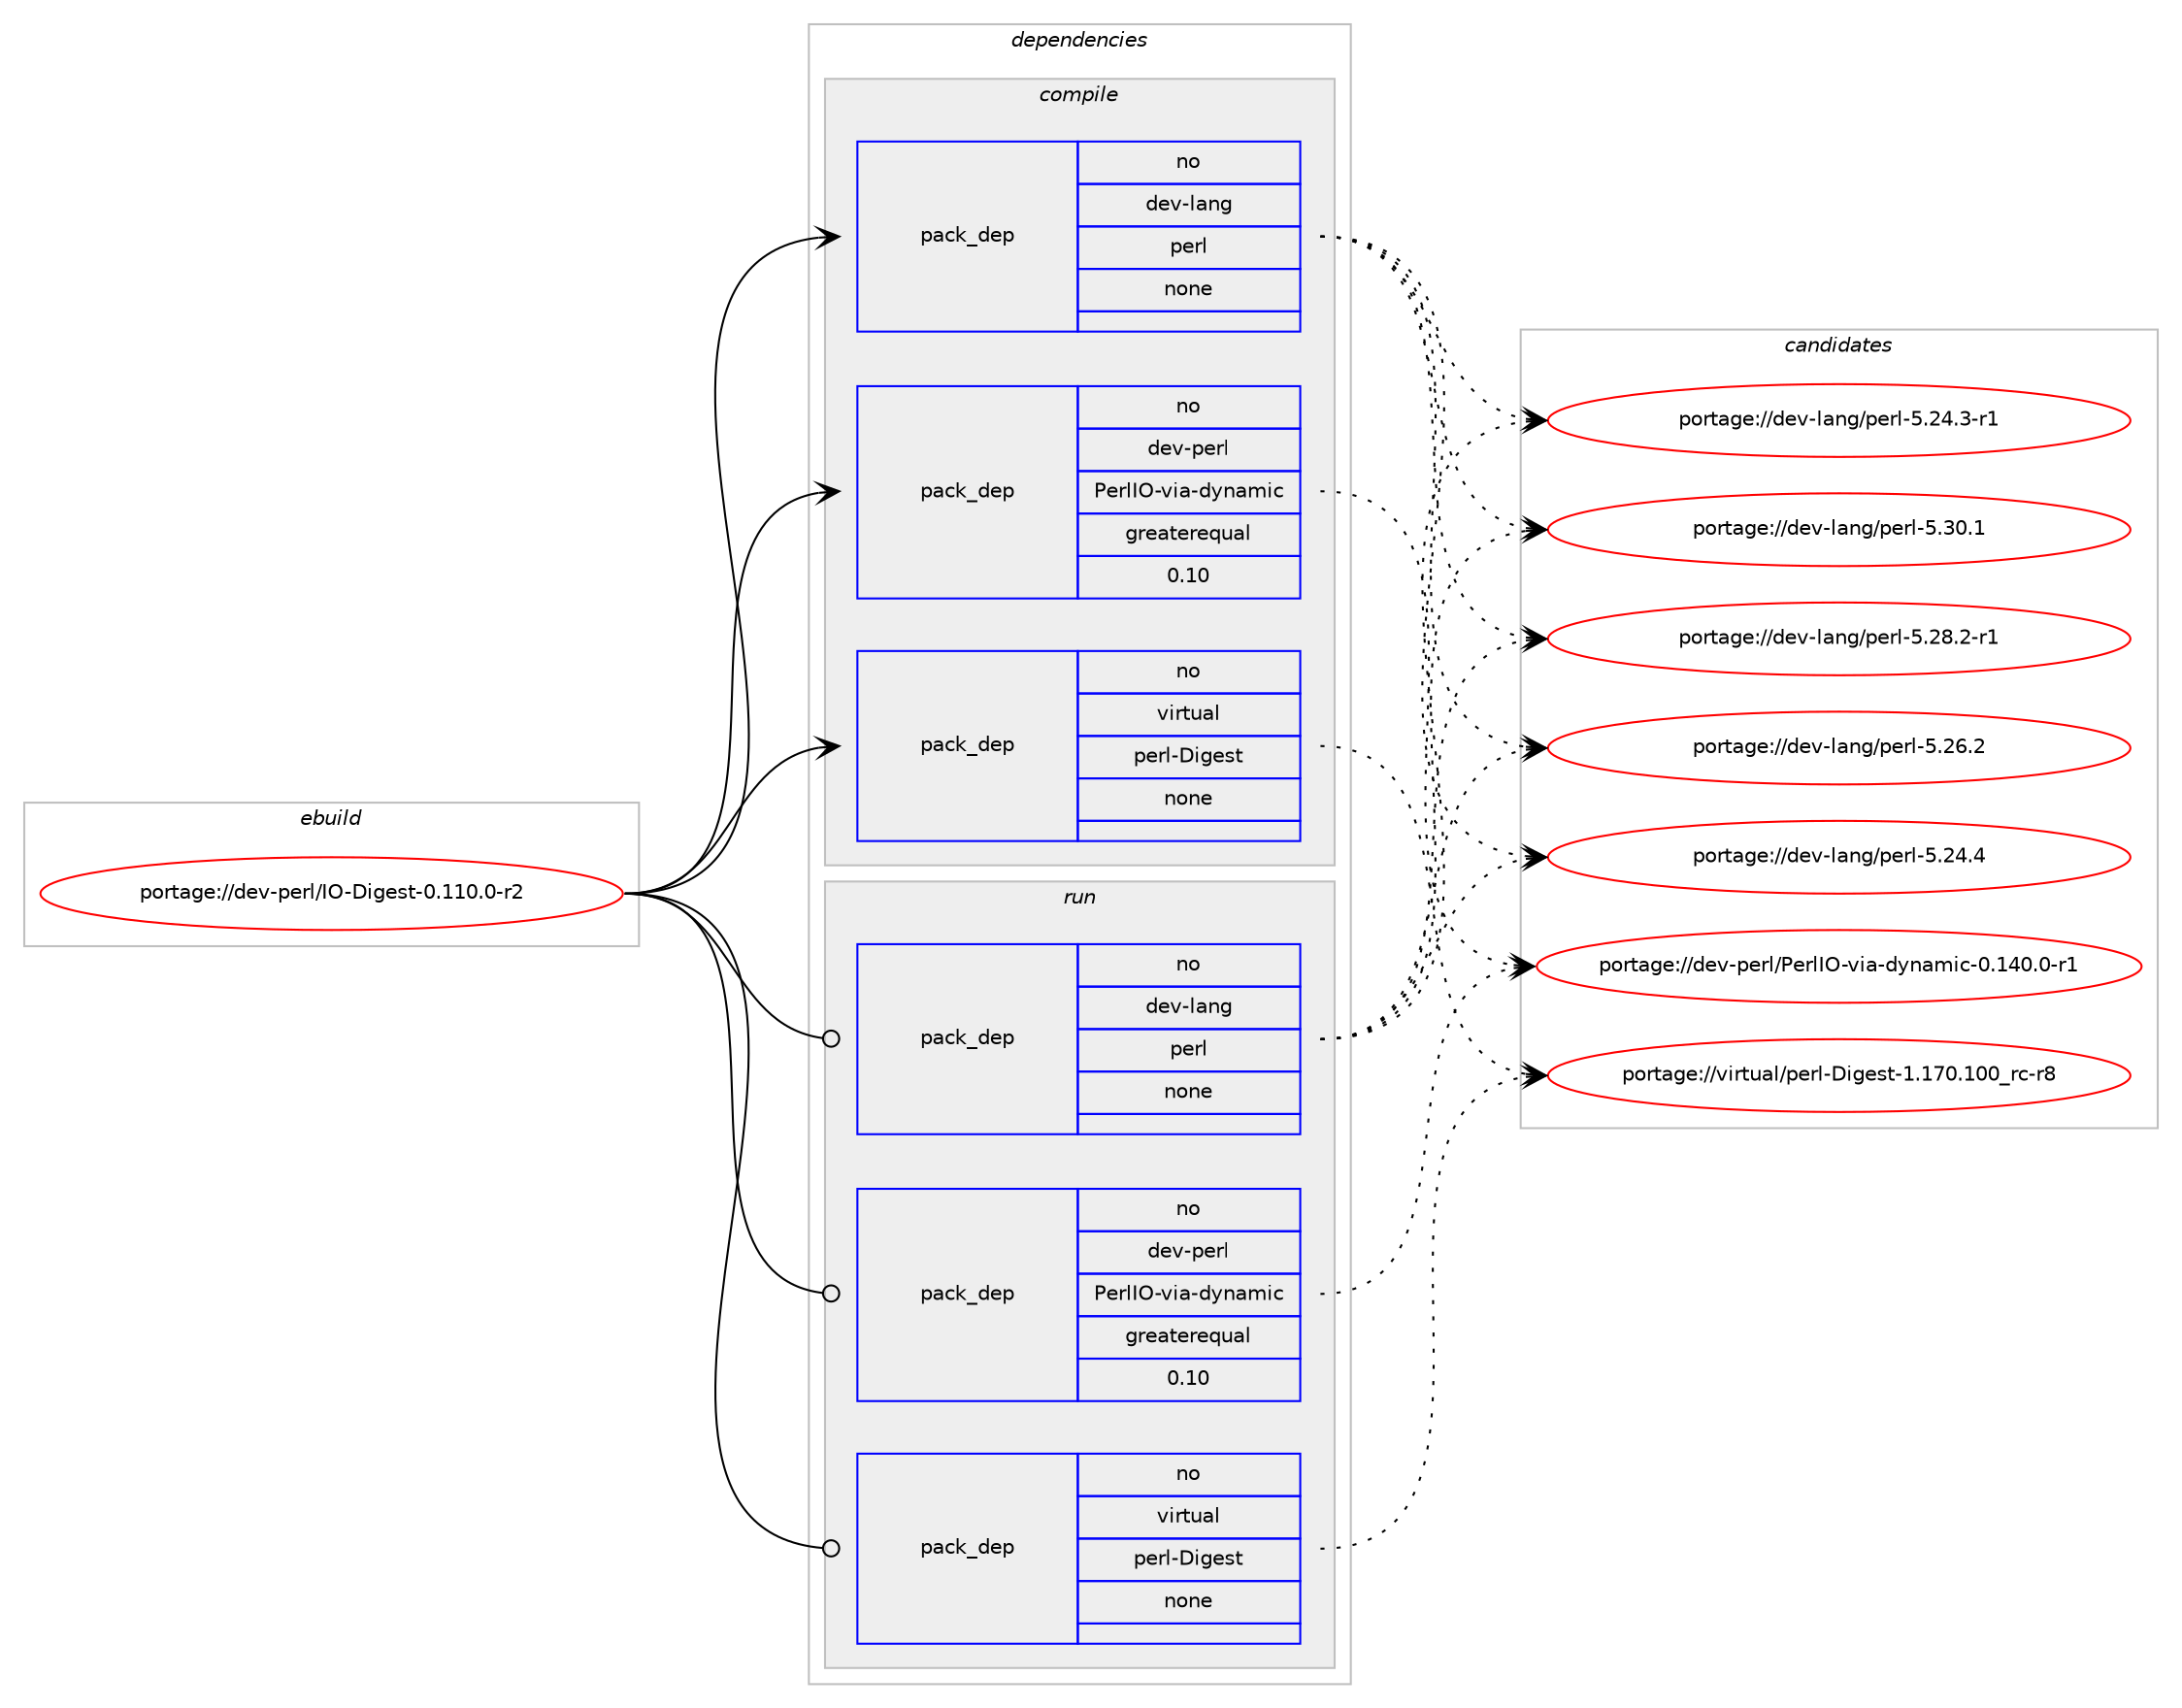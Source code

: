 digraph prolog {

# *************
# Graph options
# *************

newrank=true;
concentrate=true;
compound=true;
graph [rankdir=LR,fontname=Helvetica,fontsize=10,ranksep=1.5];#, ranksep=2.5, nodesep=0.2];
edge  [arrowhead=vee];
node  [fontname=Helvetica,fontsize=10];

# **********
# The ebuild
# **********

subgraph cluster_leftcol {
color=gray;
rank=same;
label=<<i>ebuild</i>>;
id [label="portage://dev-perl/IO-Digest-0.110.0-r2", color=red, width=4, href="../dev-perl/IO-Digest-0.110.0-r2.svg"];
}

# ****************
# The dependencies
# ****************

subgraph cluster_midcol {
color=gray;
label=<<i>dependencies</i>>;
subgraph cluster_compile {
fillcolor="#eeeeee";
style=filled;
label=<<i>compile</i>>;
subgraph pack364837 {
dependency492029 [label=<<TABLE BORDER="0" CELLBORDER="1" CELLSPACING="0" CELLPADDING="4" WIDTH="220"><TR><TD ROWSPAN="6" CELLPADDING="30">pack_dep</TD></TR><TR><TD WIDTH="110">no</TD></TR><TR><TD>dev-lang</TD></TR><TR><TD>perl</TD></TR><TR><TD>none</TD></TR><TR><TD></TD></TR></TABLE>>, shape=none, color=blue];
}
id:e -> dependency492029:w [weight=20,style="solid",arrowhead="vee"];
subgraph pack364838 {
dependency492030 [label=<<TABLE BORDER="0" CELLBORDER="1" CELLSPACING="0" CELLPADDING="4" WIDTH="220"><TR><TD ROWSPAN="6" CELLPADDING="30">pack_dep</TD></TR><TR><TD WIDTH="110">no</TD></TR><TR><TD>dev-perl</TD></TR><TR><TD>PerlIO-via-dynamic</TD></TR><TR><TD>greaterequal</TD></TR><TR><TD>0.10</TD></TR></TABLE>>, shape=none, color=blue];
}
id:e -> dependency492030:w [weight=20,style="solid",arrowhead="vee"];
subgraph pack364839 {
dependency492031 [label=<<TABLE BORDER="0" CELLBORDER="1" CELLSPACING="0" CELLPADDING="4" WIDTH="220"><TR><TD ROWSPAN="6" CELLPADDING="30">pack_dep</TD></TR><TR><TD WIDTH="110">no</TD></TR><TR><TD>virtual</TD></TR><TR><TD>perl-Digest</TD></TR><TR><TD>none</TD></TR><TR><TD></TD></TR></TABLE>>, shape=none, color=blue];
}
id:e -> dependency492031:w [weight=20,style="solid",arrowhead="vee"];
}
subgraph cluster_compileandrun {
fillcolor="#eeeeee";
style=filled;
label=<<i>compile and run</i>>;
}
subgraph cluster_run {
fillcolor="#eeeeee";
style=filled;
label=<<i>run</i>>;
subgraph pack364840 {
dependency492032 [label=<<TABLE BORDER="0" CELLBORDER="1" CELLSPACING="0" CELLPADDING="4" WIDTH="220"><TR><TD ROWSPAN="6" CELLPADDING="30">pack_dep</TD></TR><TR><TD WIDTH="110">no</TD></TR><TR><TD>dev-lang</TD></TR><TR><TD>perl</TD></TR><TR><TD>none</TD></TR><TR><TD></TD></TR></TABLE>>, shape=none, color=blue];
}
id:e -> dependency492032:w [weight=20,style="solid",arrowhead="odot"];
subgraph pack364841 {
dependency492033 [label=<<TABLE BORDER="0" CELLBORDER="1" CELLSPACING="0" CELLPADDING="4" WIDTH="220"><TR><TD ROWSPAN="6" CELLPADDING="30">pack_dep</TD></TR><TR><TD WIDTH="110">no</TD></TR><TR><TD>dev-perl</TD></TR><TR><TD>PerlIO-via-dynamic</TD></TR><TR><TD>greaterequal</TD></TR><TR><TD>0.10</TD></TR></TABLE>>, shape=none, color=blue];
}
id:e -> dependency492033:w [weight=20,style="solid",arrowhead="odot"];
subgraph pack364842 {
dependency492034 [label=<<TABLE BORDER="0" CELLBORDER="1" CELLSPACING="0" CELLPADDING="4" WIDTH="220"><TR><TD ROWSPAN="6" CELLPADDING="30">pack_dep</TD></TR><TR><TD WIDTH="110">no</TD></TR><TR><TD>virtual</TD></TR><TR><TD>perl-Digest</TD></TR><TR><TD>none</TD></TR><TR><TD></TD></TR></TABLE>>, shape=none, color=blue];
}
id:e -> dependency492034:w [weight=20,style="solid",arrowhead="odot"];
}
}

# **************
# The candidates
# **************

subgraph cluster_choices {
rank=same;
color=gray;
label=<<i>candidates</i>>;

subgraph choice364837 {
color=black;
nodesep=1;
choice10010111845108971101034711210111410845534651484649 [label="portage://dev-lang/perl-5.30.1", color=red, width=4,href="../dev-lang/perl-5.30.1.svg"];
choice100101118451089711010347112101114108455346505646504511449 [label="portage://dev-lang/perl-5.28.2-r1", color=red, width=4,href="../dev-lang/perl-5.28.2-r1.svg"];
choice10010111845108971101034711210111410845534650544650 [label="portage://dev-lang/perl-5.26.2", color=red, width=4,href="../dev-lang/perl-5.26.2.svg"];
choice10010111845108971101034711210111410845534650524652 [label="portage://dev-lang/perl-5.24.4", color=red, width=4,href="../dev-lang/perl-5.24.4.svg"];
choice100101118451089711010347112101114108455346505246514511449 [label="portage://dev-lang/perl-5.24.3-r1", color=red, width=4,href="../dev-lang/perl-5.24.3-r1.svg"];
dependency492029:e -> choice10010111845108971101034711210111410845534651484649:w [style=dotted,weight="100"];
dependency492029:e -> choice100101118451089711010347112101114108455346505646504511449:w [style=dotted,weight="100"];
dependency492029:e -> choice10010111845108971101034711210111410845534650544650:w [style=dotted,weight="100"];
dependency492029:e -> choice10010111845108971101034711210111410845534650524652:w [style=dotted,weight="100"];
dependency492029:e -> choice100101118451089711010347112101114108455346505246514511449:w [style=dotted,weight="100"];
}
subgraph choice364838 {
color=black;
nodesep=1;
choice1001011184511210111410847801011141087379451181059745100121110971091059945484649524846484511449 [label="portage://dev-perl/PerlIO-via-dynamic-0.140.0-r1", color=red, width=4,href="../dev-perl/PerlIO-via-dynamic-0.140.0-r1.svg"];
dependency492030:e -> choice1001011184511210111410847801011141087379451181059745100121110971091059945484649524846484511449:w [style=dotted,weight="100"];
}
subgraph choice364839 {
color=black;
nodesep=1;
choice118105114116117971084711210111410845681051031011151164549464955484649484895114994511456 [label="portage://virtual/perl-Digest-1.170.100_rc-r8", color=red, width=4,href="../virtual/perl-Digest-1.170.100_rc-r8.svg"];
dependency492031:e -> choice118105114116117971084711210111410845681051031011151164549464955484649484895114994511456:w [style=dotted,weight="100"];
}
subgraph choice364840 {
color=black;
nodesep=1;
choice10010111845108971101034711210111410845534651484649 [label="portage://dev-lang/perl-5.30.1", color=red, width=4,href="../dev-lang/perl-5.30.1.svg"];
choice100101118451089711010347112101114108455346505646504511449 [label="portage://dev-lang/perl-5.28.2-r1", color=red, width=4,href="../dev-lang/perl-5.28.2-r1.svg"];
choice10010111845108971101034711210111410845534650544650 [label="portage://dev-lang/perl-5.26.2", color=red, width=4,href="../dev-lang/perl-5.26.2.svg"];
choice10010111845108971101034711210111410845534650524652 [label="portage://dev-lang/perl-5.24.4", color=red, width=4,href="../dev-lang/perl-5.24.4.svg"];
choice100101118451089711010347112101114108455346505246514511449 [label="portage://dev-lang/perl-5.24.3-r1", color=red, width=4,href="../dev-lang/perl-5.24.3-r1.svg"];
dependency492032:e -> choice10010111845108971101034711210111410845534651484649:w [style=dotted,weight="100"];
dependency492032:e -> choice100101118451089711010347112101114108455346505646504511449:w [style=dotted,weight="100"];
dependency492032:e -> choice10010111845108971101034711210111410845534650544650:w [style=dotted,weight="100"];
dependency492032:e -> choice10010111845108971101034711210111410845534650524652:w [style=dotted,weight="100"];
dependency492032:e -> choice100101118451089711010347112101114108455346505246514511449:w [style=dotted,weight="100"];
}
subgraph choice364841 {
color=black;
nodesep=1;
choice1001011184511210111410847801011141087379451181059745100121110971091059945484649524846484511449 [label="portage://dev-perl/PerlIO-via-dynamic-0.140.0-r1", color=red, width=4,href="../dev-perl/PerlIO-via-dynamic-0.140.0-r1.svg"];
dependency492033:e -> choice1001011184511210111410847801011141087379451181059745100121110971091059945484649524846484511449:w [style=dotted,weight="100"];
}
subgraph choice364842 {
color=black;
nodesep=1;
choice118105114116117971084711210111410845681051031011151164549464955484649484895114994511456 [label="portage://virtual/perl-Digest-1.170.100_rc-r8", color=red, width=4,href="../virtual/perl-Digest-1.170.100_rc-r8.svg"];
dependency492034:e -> choice118105114116117971084711210111410845681051031011151164549464955484649484895114994511456:w [style=dotted,weight="100"];
}
}

}

